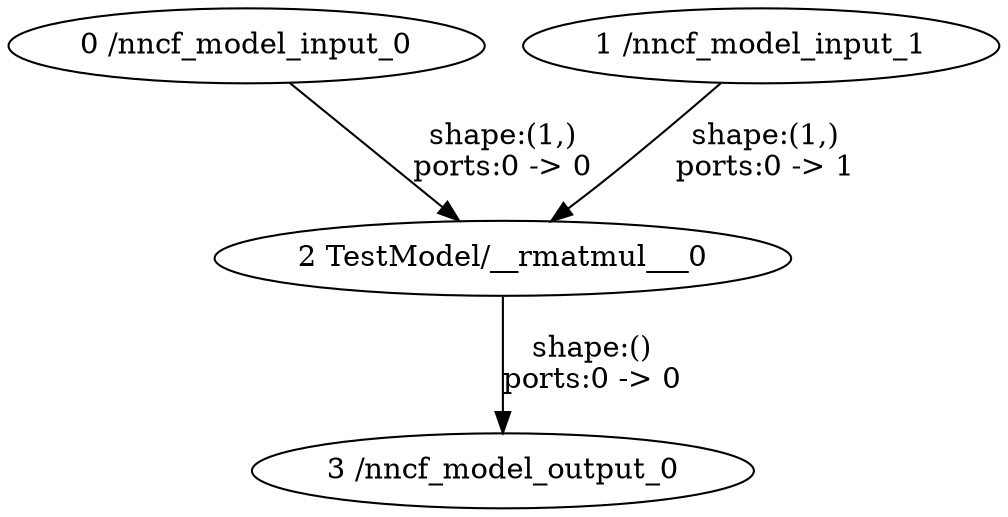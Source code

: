 strict digraph  {
"0 /nncf_model_input_0" [id=0, type=nncf_model_input];
"1 /nncf_model_input_1" [id=1, type=nncf_model_input];
"2 TestModel/__rmatmul___0" [id=2, type=__rmatmul__];
"3 /nncf_model_output_0" [id=3, type=nncf_model_output];
"0 /nncf_model_input_0" -> "2 TestModel/__rmatmul___0"  [label="shape:(1,)\nports:0 -> 0", style=solid];
"1 /nncf_model_input_1" -> "2 TestModel/__rmatmul___0"  [label="shape:(1,)\nports:0 -> 1", style=solid];
"2 TestModel/__rmatmul___0" -> "3 /nncf_model_output_0"  [label="shape:()\nports:0 -> 0", style=solid];
}
